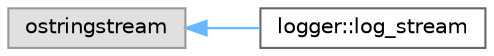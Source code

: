 digraph "类继承关系图"
{
 // LATEX_PDF_SIZE
  bgcolor="transparent";
  edge [fontname=Helvetica,fontsize=10,labelfontname=Helvetica,labelfontsize=10];
  node [fontname=Helvetica,fontsize=10,shape=box,height=0.2,width=0.4];
  rankdir="LR";
  Node0 [id="Node000000",label="ostringstream",height=0.2,width=0.4,color="grey60", fillcolor="#E0E0E0", style="filled",tooltip=" "];
  Node0 -> Node1 [id="edge290_Node000000_Node000001",dir="back",color="steelblue1",style="solid",tooltip=" "];
  Node1 [id="Node000001",label="logger::log_stream",height=0.2,width=0.4,color="grey40", fillcolor="white", style="filled",URL="$structmylog_1_1logger_1_1log__stream.html",tooltip="let logger like stream"];
}
